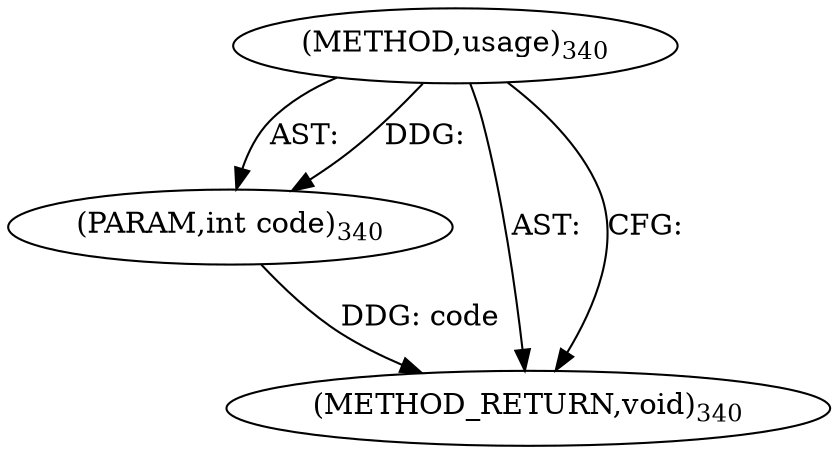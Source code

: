 digraph "usage" {  
"10282" [label = <(METHOD,usage)<SUB>340</SUB>> ]
"10283" [label = <(PARAM,int code)<SUB>340</SUB>> ]
"10284" [label = <(METHOD_RETURN,void)<SUB>340</SUB>> ]
  "10282" -> "10283"  [ label = "AST: "] 
  "10282" -> "10284"  [ label = "AST: "] 
  "10282" -> "10284"  [ label = "CFG: "] 
  "10283" -> "10284"  [ label = "DDG: code"] 
  "10282" -> "10283"  [ label = "DDG: "] 
}
